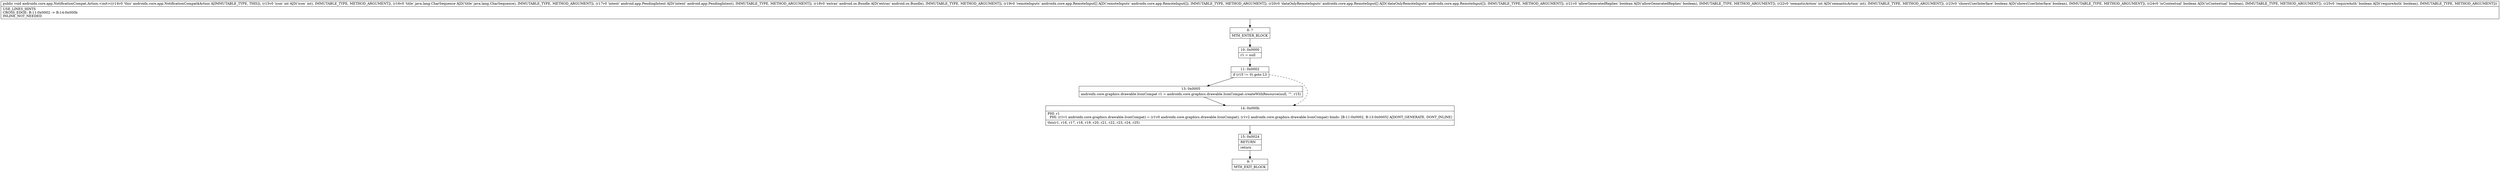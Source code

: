 digraph "CFG forandroidx.core.app.NotificationCompat.Action.\<init\>(ILjava\/lang\/CharSequence;Landroid\/app\/PendingIntent;Landroid\/os\/Bundle;[Landroidx\/core\/app\/RemoteInput;[Landroidx\/core\/app\/RemoteInput;ZIZZZ)V" {
Node_8 [shape=record,label="{8\:\ ?|MTH_ENTER_BLOCK\l}"];
Node_10 [shape=record,label="{10\:\ 0x0000|r1 = null\l}"];
Node_11 [shape=record,label="{11\:\ 0x0002|if (r15 != 0) goto L3\l}"];
Node_13 [shape=record,label="{13\:\ 0x0005|androidx.core.graphics.drawable.IconCompat r1 = androidx.core.graphics.drawable.IconCompat.createWithResource(null, \"\", r15)\l}"];
Node_14 [shape=record,label="{14\:\ 0x000b|PHI: r1 \l  PHI: (r1v1 androidx.core.graphics.drawable.IconCompat) = (r1v0 androidx.core.graphics.drawable.IconCompat), (r1v2 androidx.core.graphics.drawable.IconCompat) binds: [B:11:0x0002, B:13:0x0005] A[DONT_GENERATE, DONT_INLINE]\l|this(r1, r16, r17, r18, r19, r20, r21, r22, r23, r24, r25)\l}"];
Node_15 [shape=record,label="{15\:\ 0x0024|RETURN\l|return\l}"];
Node_9 [shape=record,label="{9\:\ ?|MTH_EXIT_BLOCK\l}"];
MethodNode[shape=record,label="{public void androidx.core.app.NotificationCompat.Action.\<init\>((r14v0 'this' androidx.core.app.NotificationCompat$Action A[IMMUTABLE_TYPE, THIS]), (r15v0 'icon' int A[D('icon' int), IMMUTABLE_TYPE, METHOD_ARGUMENT]), (r16v0 'title' java.lang.CharSequence A[D('title' java.lang.CharSequence), IMMUTABLE_TYPE, METHOD_ARGUMENT]), (r17v0 'intent' android.app.PendingIntent A[D('intent' android.app.PendingIntent), IMMUTABLE_TYPE, METHOD_ARGUMENT]), (r18v0 'extras' android.os.Bundle A[D('extras' android.os.Bundle), IMMUTABLE_TYPE, METHOD_ARGUMENT]), (r19v0 'remoteInputs' androidx.core.app.RemoteInput[] A[D('remoteInputs' androidx.core.app.RemoteInput[]), IMMUTABLE_TYPE, METHOD_ARGUMENT]), (r20v0 'dataOnlyRemoteInputs' androidx.core.app.RemoteInput[] A[D('dataOnlyRemoteInputs' androidx.core.app.RemoteInput[]), IMMUTABLE_TYPE, METHOD_ARGUMENT]), (r21v0 'allowGeneratedReplies' boolean A[D('allowGeneratedReplies' boolean), IMMUTABLE_TYPE, METHOD_ARGUMENT]), (r22v0 'semanticAction' int A[D('semanticAction' int), IMMUTABLE_TYPE, METHOD_ARGUMENT]), (r23v0 'showsUserInterface' boolean A[D('showsUserInterface' boolean), IMMUTABLE_TYPE, METHOD_ARGUMENT]), (r24v0 'isContextual' boolean A[D('isContextual' boolean), IMMUTABLE_TYPE, METHOD_ARGUMENT]), (r25v0 'requireAuth' boolean A[D('requireAuth' boolean), IMMUTABLE_TYPE, METHOD_ARGUMENT]))  | USE_LINES_HINTS\lCROSS_EDGE: B:11:0x0002 \-\> B:14:0x000b\lINLINE_NOT_NEEDED\l}"];
MethodNode -> Node_8;Node_8 -> Node_10;
Node_10 -> Node_11;
Node_11 -> Node_13;
Node_11 -> Node_14[style=dashed];
Node_13 -> Node_14;
Node_14 -> Node_15;
Node_15 -> Node_9;
}

